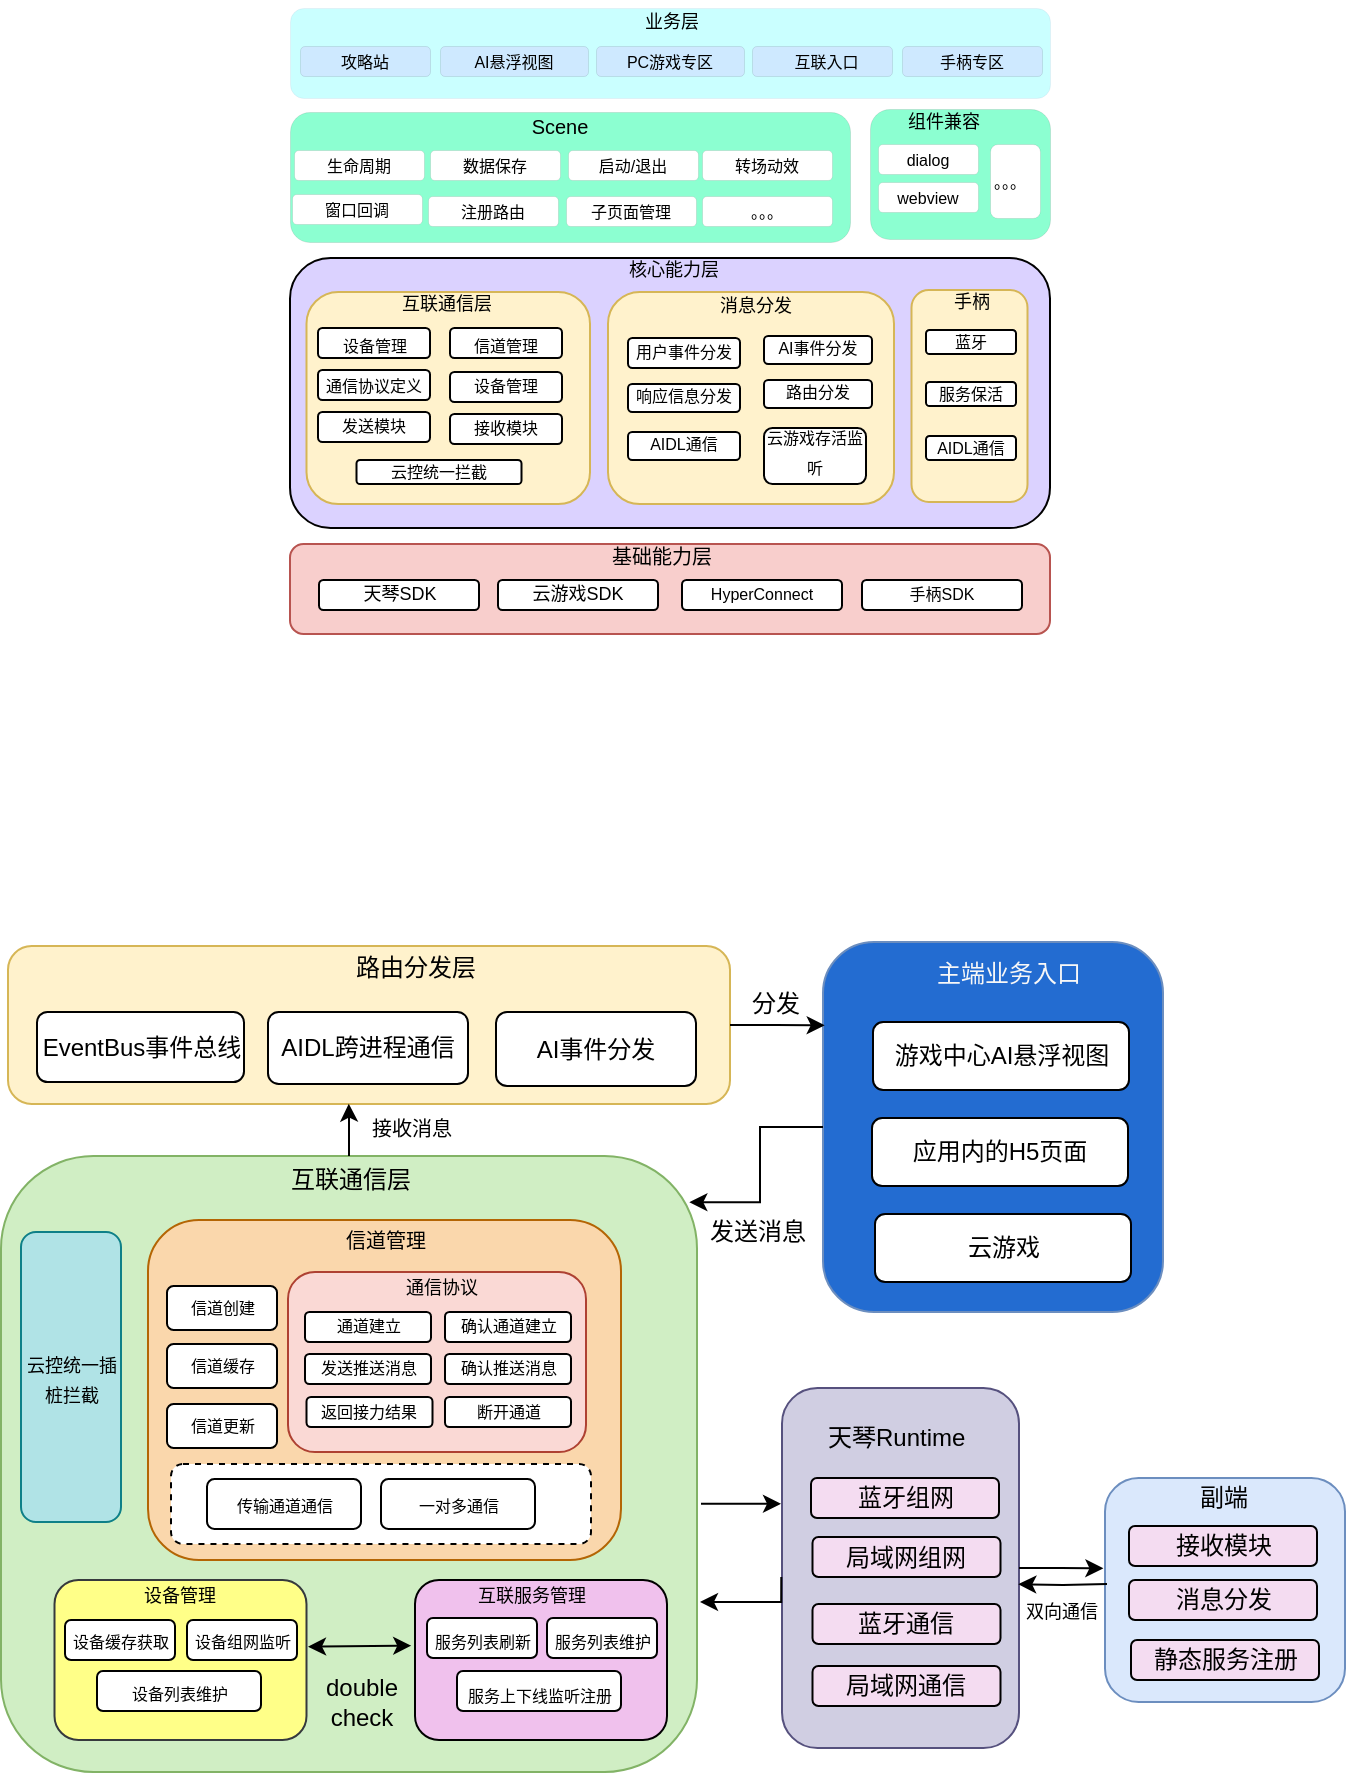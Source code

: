 <mxfile version="28.0.6">
  <diagram name="第 1 页" id="kN7tKHNVDs1Oevy6FRsP">
    <mxGraphModel dx="1697" dy="1148" grid="0" gridSize="10" guides="1" tooltips="1" connect="1" arrows="1" fold="1" page="1" pageScale="1" pageWidth="827" pageHeight="1169" math="0" shadow="0">
      <root>
        <mxCell id="0" />
        <mxCell id="1" parent="0" />
        <mxCell id="DBtoT4DobtG0vAzIx2qH-1" value="" style="rounded=1;whiteSpace=wrap;html=1;fillColor=light-dark(#caffff, #392f3f);strokeColor=#9673a6;strokeWidth=0;" parent="1" vertex="1">
          <mxGeometry x="236" y="57" width="380" height="45" as="geometry" />
        </mxCell>
        <mxCell id="DBtoT4DobtG0vAzIx2qH-2" value="&lt;font style=&quot;font-size: 9px;&quot;&gt;业务层&lt;/font&gt;" style="text;html=1;align=center;verticalAlign=middle;whiteSpace=wrap;rounded=0;" parent="1" vertex="1">
          <mxGeometry x="392" y="53" width="70" height="20" as="geometry" />
        </mxCell>
        <mxCell id="DBtoT4DobtG0vAzIx2qH-5" value="&lt;font&gt;攻略站&lt;/font&gt;" style="rounded=1;whiteSpace=wrap;html=1;fillColor=light-dark(#cee9ff, #ededed);strokeWidth=0;fontSize=8;" parent="1" vertex="1">
          <mxGeometry x="241" y="76" width="65" height="15" as="geometry" />
        </mxCell>
        <mxCell id="DBtoT4DobtG0vAzIx2qH-6" value="PC游戏专区" style="rounded=1;whiteSpace=wrap;html=1;fillColor=light-dark(#cee9ff, #ededed);strokeWidth=0;fontSize=8;" parent="1" vertex="1">
          <mxGeometry x="389" y="76" width="74" height="15" as="geometry" />
        </mxCell>
        <mxCell id="DBtoT4DobtG0vAzIx2qH-7" value="&lt;font&gt;AI悬浮视图&lt;/font&gt;" style="rounded=1;whiteSpace=wrap;html=1;fillColor=light-dark(#cee9ff, #ededed);strokeWidth=0;fontSize=8;" parent="1" vertex="1">
          <mxGeometry x="311" y="76" width="74" height="15" as="geometry" />
        </mxCell>
        <mxCell id="DBtoT4DobtG0vAzIx2qH-8" value="&amp;nbsp; 互联入口" style="rounded=1;whiteSpace=wrap;html=1;fillColor=light-dark(#cee9ff, #ededed);strokeWidth=0;fontSize=8;" parent="1" vertex="1">
          <mxGeometry x="467" y="76" width="70" height="15" as="geometry" />
        </mxCell>
        <mxCell id="DBtoT4DobtG0vAzIx2qH-9" value="手柄专区" style="rounded=1;whiteSpace=wrap;html=1;fillColor=light-dark(#cee9ff, #ededed);strokeWidth=0;fontSize=8;" parent="1" vertex="1">
          <mxGeometry x="542" y="76" width="70" height="15" as="geometry" />
        </mxCell>
        <mxCell id="DBtoT4DobtG0vAzIx2qH-10" value="" style="rounded=1;whiteSpace=wrap;html=1;fillColor=light-dark(#8cffd1, #ededed);strokeWidth=0;" parent="1" vertex="1">
          <mxGeometry x="236" y="109" width="280" height="65" as="geometry" />
        </mxCell>
        <mxCell id="DBtoT4DobtG0vAzIx2qH-11" value="Scene" style="text;html=1;align=center;verticalAlign=middle;whiteSpace=wrap;rounded=0;fontSize=10;" parent="1" vertex="1">
          <mxGeometry x="341" y="108" width="60" height="15" as="geometry" />
        </mxCell>
        <mxCell id="DBtoT4DobtG0vAzIx2qH-14" value="&lt;p&gt;&lt;font&gt;生命周期&lt;/font&gt;&lt;/p&gt;" style="rounded=1;whiteSpace=wrap;html=1;strokeWidth=0;align=center;fontSize=8;" parent="1" vertex="1">
          <mxGeometry x="238" y="128" width="65" height="15" as="geometry" />
        </mxCell>
        <mxCell id="DBtoT4DobtG0vAzIx2qH-15" value="&lt;p&gt;窗口回调&lt;/p&gt;" style="rounded=1;whiteSpace=wrap;html=1;strokeWidth=0;align=center;fontSize=8;" parent="1" vertex="1">
          <mxGeometry x="237" y="150" width="65" height="15" as="geometry" />
        </mxCell>
        <mxCell id="DBtoT4DobtG0vAzIx2qH-16" value="&lt;p&gt;数据保存&lt;/p&gt;" style="rounded=1;whiteSpace=wrap;html=1;strokeWidth=0;align=center;fontSize=8;" parent="1" vertex="1">
          <mxGeometry x="306" y="128" width="65" height="15" as="geometry" />
        </mxCell>
        <mxCell id="DBtoT4DobtG0vAzIx2qH-17" value="&lt;p&gt;注册路由&lt;/p&gt;" style="rounded=1;whiteSpace=wrap;html=1;strokeWidth=0;align=center;fontSize=8;" parent="1" vertex="1">
          <mxGeometry x="305" y="151" width="65" height="15" as="geometry" />
        </mxCell>
        <mxCell id="DBtoT4DobtG0vAzIx2qH-18" value="&lt;p&gt;子页面管理&lt;/p&gt;" style="rounded=1;whiteSpace=wrap;html=1;strokeWidth=0;align=center;fontSize=8;" parent="1" vertex="1">
          <mxGeometry x="374" y="151" width="65" height="15" as="geometry" />
        </mxCell>
        <mxCell id="DBtoT4DobtG0vAzIx2qH-19" value="&lt;p&gt;启动/退出&lt;/p&gt;" style="rounded=1;whiteSpace=wrap;html=1;strokeWidth=0;align=center;fontSize=8;" parent="1" vertex="1">
          <mxGeometry x="375" y="128" width="65" height="15" as="geometry" />
        </mxCell>
        <mxCell id="DBtoT4DobtG0vAzIx2qH-20" value="&lt;p&gt;转场动效&lt;/p&gt;" style="rounded=1;whiteSpace=wrap;html=1;strokeWidth=0;align=center;fontSize=8;" parent="1" vertex="1">
          <mxGeometry x="442" y="128" width="65" height="15" as="geometry" />
        </mxCell>
        <mxCell id="DBtoT4DobtG0vAzIx2qH-21" value="&lt;p&gt;。。。&lt;/p&gt;" style="rounded=1;whiteSpace=wrap;html=1;strokeWidth=0;align=center;fontSize=8;" parent="1" vertex="1">
          <mxGeometry x="442" y="151" width="65" height="15" as="geometry" />
        </mxCell>
        <mxCell id="DBtoT4DobtG0vAzIx2qH-22" value="" style="rounded=1;whiteSpace=wrap;html=1;fillColor=light-dark(#8cffd1, #ededed);strokeWidth=0;" parent="1" vertex="1">
          <mxGeometry x="526" y="107.5" width="90" height="65" as="geometry" />
        </mxCell>
        <mxCell id="DBtoT4DobtG0vAzIx2qH-23" value="&lt;font&gt;组件兼容&lt;/font&gt;" style="text;html=1;align=center;verticalAlign=middle;whiteSpace=wrap;rounded=0;fontSize=9;" parent="1" vertex="1">
          <mxGeometry x="533" y="106" width="60" height="15" as="geometry" />
        </mxCell>
        <mxCell id="DBtoT4DobtG0vAzIx2qH-24" value="&lt;p&gt;&lt;font&gt;dialog&lt;/font&gt;&lt;/p&gt;" style="rounded=1;whiteSpace=wrap;html=1;strokeWidth=0;align=center;fontSize=8;" parent="1" vertex="1">
          <mxGeometry x="530" y="125" width="50" height="15" as="geometry" />
        </mxCell>
        <mxCell id="DBtoT4DobtG0vAzIx2qH-25" value="&lt;p&gt;&lt;font&gt;webview&lt;/font&gt;&lt;/p&gt;" style="rounded=1;whiteSpace=wrap;html=1;strokeWidth=0;align=center;fontSize=8;" parent="1" vertex="1">
          <mxGeometry x="530" y="144" width="50" height="15" as="geometry" />
        </mxCell>
        <mxCell id="DBtoT4DobtG0vAzIx2qH-27" value="" style="rounded=1;whiteSpace=wrap;html=1;fillColor=#DBD2FF;" parent="1" vertex="1">
          <mxGeometry x="236" y="182" width="380" height="135" as="geometry" />
        </mxCell>
        <mxCell id="DBtoT4DobtG0vAzIx2qH-29" value="&lt;font style=&quot;font-size: 9px;&quot;&gt;核心能力层&lt;/font&gt;" style="text;html=1;align=center;verticalAlign=middle;whiteSpace=wrap;rounded=0;" parent="1" vertex="1">
          <mxGeometry x="398" y="181" width="60" height="12" as="geometry" />
        </mxCell>
        <mxCell id="DBtoT4DobtG0vAzIx2qH-30" value="" style="rounded=1;whiteSpace=wrap;html=1;fillColor=#fff2cc;strokeColor=#d6b656;movable=1;resizable=1;rotatable=1;deletable=1;editable=1;locked=0;connectable=1;" parent="1" vertex="1">
          <mxGeometry x="244.25" y="199" width="141.75" height="106" as="geometry" />
        </mxCell>
        <mxCell id="DBtoT4DobtG0vAzIx2qH-32" value="&lt;font style=&quot;font-size: 9px;&quot;&gt;互联通信层&lt;/font&gt;" style="text;html=1;align=center;verticalAlign=middle;whiteSpace=wrap;rounded=0;movable=1;resizable=1;rotatable=1;deletable=1;editable=1;locked=0;connectable=1;" parent="1" vertex="1">
          <mxGeometry x="285" y="198" width="59" height="12" as="geometry" />
        </mxCell>
        <mxCell id="DBtoT4DobtG0vAzIx2qH-35" value="&lt;font style=&quot;font-size: 8px; line-height: 100%;&quot;&gt;设备管理&lt;/font&gt;" style="rounded=1;html=1;movable=1;resizable=1;rotatable=1;deletable=1;editable=1;locked=0;connectable=1;spacing=0;horizontal=1;verticalAlign=bottom;" parent="1" vertex="1">
          <mxGeometry x="250" y="217" width="56" height="15" as="geometry" />
        </mxCell>
        <mxCell id="DBtoT4DobtG0vAzIx2qH-37" value="&lt;span&gt;通信协议定义&lt;/span&gt;" style="rounded=1;whiteSpace=wrap;html=1;movable=1;resizable=1;rotatable=1;deletable=1;editable=1;locked=0;connectable=1;fontSize=8;" parent="1" vertex="1">
          <mxGeometry x="250" y="238" width="56" height="15" as="geometry" />
        </mxCell>
        <mxCell id="DBtoT4DobtG0vAzIx2qH-39" value="&lt;font&gt;设备管理&lt;/font&gt;" style="rounded=1;whiteSpace=wrap;html=1;movable=1;resizable=1;rotatable=1;deletable=1;editable=1;locked=0;connectable=1;verticalAlign=bottom;fontSize=8;" parent="1" vertex="1">
          <mxGeometry x="316" y="239" width="56" height="15" as="geometry" />
        </mxCell>
        <mxCell id="DBtoT4DobtG0vAzIx2qH-40" value="&lt;font style=&quot;font-size: 8px; line-height: 100%;&quot;&gt;信道管理&lt;/font&gt;" style="rounded=1;whiteSpace=wrap;html=1;movable=1;resizable=1;rotatable=1;deletable=1;editable=1;locked=0;connectable=1;align=center;textShadow=0;spacing=0;verticalAlign=bottom;" parent="1" vertex="1">
          <mxGeometry x="316" y="217" width="56" height="15" as="geometry" />
        </mxCell>
        <mxCell id="DBtoT4DobtG0vAzIx2qH-41" value="&lt;span&gt;发送模块&lt;/span&gt;" style="rounded=1;whiteSpace=wrap;html=1;movable=1;resizable=1;rotatable=1;deletable=1;editable=1;locked=0;connectable=1;verticalAlign=bottom;fontSize=8;" parent="1" vertex="1">
          <mxGeometry x="250" y="259" width="56" height="15" as="geometry" />
        </mxCell>
        <mxCell id="DBtoT4DobtG0vAzIx2qH-42" value="&lt;span&gt;接收模块&lt;/span&gt;" style="rounded=1;whiteSpace=wrap;html=1;movable=1;resizable=1;rotatable=1;deletable=1;editable=1;locked=0;connectable=1;verticalAlign=bottom;fontSize=8;" parent="1" vertex="1">
          <mxGeometry x="316" y="260" width="56" height="15" as="geometry" />
        </mxCell>
        <mxCell id="DBtoT4DobtG0vAzIx2qH-43" value="&lt;font&gt;云控统一拦截&lt;/font&gt;" style="rounded=1;whiteSpace=wrap;html=1;movable=1;resizable=1;rotatable=1;deletable=1;editable=1;locked=0;connectable=1;fontSize=8;" parent="1" vertex="1">
          <mxGeometry x="269.25" y="283" width="82.5" height="12" as="geometry" />
        </mxCell>
        <mxCell id="DBtoT4DobtG0vAzIx2qH-44" value="" style="rounded=1;whiteSpace=wrap;html=1;fillColor=#fff2cc;strokeColor=#d6b656;" parent="1" vertex="1">
          <mxGeometry x="395" y="199" width="143" height="106" as="geometry" />
        </mxCell>
        <mxCell id="DBtoT4DobtG0vAzIx2qH-45" value="&lt;font style=&quot;font-size: 9px;&quot;&gt;消息分发&lt;/font&gt;" style="text;html=1;align=center;verticalAlign=middle;whiteSpace=wrap;rounded=0;" parent="1" vertex="1">
          <mxGeometry x="439" y="199" width="60" height="12" as="geometry" />
        </mxCell>
        <mxCell id="DBtoT4DobtG0vAzIx2qH-47" value="&lt;font style=&quot;font-size: 8px;&quot;&gt;用户事件分发&lt;/font&gt;" style="rounded=1;whiteSpace=wrap;html=1;verticalAlign=bottom;" parent="1" vertex="1">
          <mxGeometry x="405" y="222" width="56" height="15" as="geometry" />
        </mxCell>
        <mxCell id="DBtoT4DobtG0vAzIx2qH-50" value="&lt;font style=&quot;font-size: 8px;&quot;&gt;AI事件分发&lt;/font&gt;" style="rounded=1;whiteSpace=wrap;html=1;verticalAlign=bottom;" parent="1" vertex="1">
          <mxGeometry x="473" y="221" width="54" height="14" as="geometry" />
        </mxCell>
        <mxCell id="DBtoT4DobtG0vAzIx2qH-51" value="&lt;span style=&quot;font-size: 8px;&quot;&gt;响应信息分发&lt;/span&gt;" style="rounded=1;whiteSpace=wrap;html=1;verticalAlign=bottom;" parent="1" vertex="1">
          <mxGeometry x="405" y="245" width="56" height="14" as="geometry" />
        </mxCell>
        <mxCell id="DBtoT4DobtG0vAzIx2qH-52" value="&lt;span style=&quot;font-size: 8px;&quot;&gt;路由分发&lt;/span&gt;" style="rounded=1;whiteSpace=wrap;html=1;verticalAlign=bottom;" parent="1" vertex="1">
          <mxGeometry x="473" y="243" width="54" height="14" as="geometry" />
        </mxCell>
        <mxCell id="DBtoT4DobtG0vAzIx2qH-53" value="&lt;span style=&quot;font-size: 8px;&quot;&gt;AIDL通信&lt;/span&gt;" style="rounded=1;whiteSpace=wrap;html=1;verticalAlign=bottom;" parent="1" vertex="1">
          <mxGeometry x="405" y="269" width="56" height="14" as="geometry" />
        </mxCell>
        <mxCell id="DBtoT4DobtG0vAzIx2qH-55" value="&lt;span style=&quot;font-size: 8px;&quot;&gt;云游戏存活监听&lt;/span&gt;" style="rounded=1;whiteSpace=wrap;html=1;verticalAlign=bottom;" parent="1" vertex="1">
          <mxGeometry x="473" y="267" width="51" height="28" as="geometry" />
        </mxCell>
        <mxCell id="DBtoT4DobtG0vAzIx2qH-57" value="" style="rounded=1;whiteSpace=wrap;html=1;fillColor=#fff2cc;strokeColor=#d6b656;" parent="1" vertex="1">
          <mxGeometry x="546.75" y="198" width="58" height="106" as="geometry" />
        </mxCell>
        <mxCell id="DBtoT4DobtG0vAzIx2qH-59" value="&lt;font style=&quot;font-size: 9px;&quot;&gt;手柄&lt;/font&gt;" style="text;html=1;align=center;verticalAlign=middle;whiteSpace=wrap;rounded=0;" parent="1" vertex="1">
          <mxGeometry x="546.75" y="197" width="60" height="12" as="geometry" />
        </mxCell>
        <mxCell id="DBtoT4DobtG0vAzIx2qH-60" value="&lt;font&gt;蓝牙&lt;/font&gt;" style="rounded=1;whiteSpace=wrap;html=1;fontSize=8;" parent="1" vertex="1">
          <mxGeometry x="554" y="218" width="45" height="12" as="geometry" />
        </mxCell>
        <mxCell id="DBtoT4DobtG0vAzIx2qH-61" value="&lt;font&gt;服务保活&lt;/font&gt;" style="rounded=1;whiteSpace=wrap;html=1;fontSize=8;" parent="1" vertex="1">
          <mxGeometry x="554" y="244" width="45" height="12" as="geometry" />
        </mxCell>
        <mxCell id="DBtoT4DobtG0vAzIx2qH-63" value="&lt;font&gt;AIDL通信&lt;/font&gt;" style="rounded=1;whiteSpace=wrap;html=1;fontSize=8;" parent="1" vertex="1">
          <mxGeometry x="554" y="271" width="45" height="12" as="geometry" />
        </mxCell>
        <mxCell id="DBtoT4DobtG0vAzIx2qH-64" value="" style="rounded=1;whiteSpace=wrap;html=1;fillColor=#f8cecc;strokeColor=#b85450;" parent="1" vertex="1">
          <mxGeometry x="236" y="325" width="380" height="45" as="geometry" />
        </mxCell>
        <mxCell id="DBtoT4DobtG0vAzIx2qH-65" value="基础能力层" style="text;html=1;align=center;verticalAlign=middle;whiteSpace=wrap;rounded=0;fontSize=10;" parent="1" vertex="1">
          <mxGeometry x="392" y="323" width="60" height="15" as="geometry" />
        </mxCell>
        <mxCell id="DBtoT4DobtG0vAzIx2qH-66" value="&lt;font style=&quot;font-size: 9px;&quot;&gt;天琴SDK&lt;/font&gt;" style="rounded=1;whiteSpace=wrap;html=1;verticalAlign=bottom;" parent="1" vertex="1">
          <mxGeometry x="250.5" y="343" width="80" height="15" as="geometry" />
        </mxCell>
        <mxCell id="DBtoT4DobtG0vAzIx2qH-69" value="&lt;font style=&quot;font-size: 9px;&quot;&gt;云游戏SDK&lt;/font&gt;" style="rounded=1;whiteSpace=wrap;html=1;verticalAlign=bottom;" parent="1" vertex="1">
          <mxGeometry x="340" y="343" width="80" height="15" as="geometry" />
        </mxCell>
        <mxCell id="DBtoT4DobtG0vAzIx2qH-70" value="&lt;div&gt;&lt;span style=&quot;white-space: pre;&quot; class=&quot;text-only text-with-abbreviation text-with-abbreviation-bottomline&quot;&gt;&lt;font style=&quot;font-size: 8px;&quot;&gt;HyperConnect&lt;/font&gt;&lt;/span&gt;&lt;/div&gt;" style="rounded=1;whiteSpace=wrap;html=1;verticalAlign=bottom;" parent="1" vertex="1">
          <mxGeometry x="432" y="343" width="80" height="15" as="geometry" />
        </mxCell>
        <mxCell id="DBtoT4DobtG0vAzIx2qH-71" value="&lt;font style=&quot;font-size: 8px;&quot;&gt;手柄SDK&lt;/font&gt;" style="rounded=1;whiteSpace=wrap;html=1;verticalAlign=bottom;" parent="1" vertex="1">
          <mxGeometry x="522" y="343" width="80" height="15" as="geometry" />
        </mxCell>
        <mxCell id="vdp2C6fuv1CVEakb1fyZ-1" value="&lt;p&gt;。。。&lt;/p&gt;" style="rounded=1;whiteSpace=wrap;html=1;strokeWidth=0;align=left;fontSize=8;" vertex="1" parent="1">
          <mxGeometry x="586" y="125" width="25" height="37" as="geometry" />
        </mxCell>
        <mxCell id="vdp2C6fuv1CVEakb1fyZ-7" value="" style="rounded=1;whiteSpace=wrap;html=1;fillColor=light-dark(#d0eec4, #ededed);strokeColor=#82b366;" vertex="1" parent="1">
          <mxGeometry x="91.5" y="631" width="348" height="308" as="geometry" />
        </mxCell>
        <mxCell id="vdp2C6fuv1CVEakb1fyZ-15" value="&lt;font style=&quot;font-size: 9px;&quot;&gt;云控统一插桩拦截&lt;/font&gt;" style="rounded=1;whiteSpace=wrap;html=1;fillColor=#b0e3e6;strokeColor=#0e8088;" vertex="1" parent="1">
          <mxGeometry x="101.5" y="669" width="50" height="145" as="geometry" />
        </mxCell>
        <mxCell id="vdp2C6fuv1CVEakb1fyZ-16" value="" style="rounded=1;whiteSpace=wrap;html=1;fillColor=#fad7ac;strokeColor=#b46504;" vertex="1" parent="1">
          <mxGeometry x="165" y="663" width="236.5" height="170" as="geometry" />
        </mxCell>
        <mxCell id="vdp2C6fuv1CVEakb1fyZ-17" value="信道管理" style="text;html=1;align=center;verticalAlign=middle;whiteSpace=wrap;rounded=0;fontSize=10;" vertex="1" parent="1">
          <mxGeometry x="253.5" y="658" width="60" height="30" as="geometry" />
        </mxCell>
        <mxCell id="vdp2C6fuv1CVEakb1fyZ-18" value="&lt;font&gt;信道创建&lt;/font&gt;" style="rounded=1;whiteSpace=wrap;html=1;verticalAlign=top;fontSize=8;" vertex="1" parent="1">
          <mxGeometry x="174.5" y="696" width="55" height="22" as="geometry" />
        </mxCell>
        <mxCell id="vdp2C6fuv1CVEakb1fyZ-19" value="&lt;font&gt;信道缓存&lt;/font&gt;" style="rounded=1;whiteSpace=wrap;html=1;verticalAlign=top;fontSize=8;" vertex="1" parent="1">
          <mxGeometry x="174.5" y="725" width="55" height="22" as="geometry" />
        </mxCell>
        <mxCell id="vdp2C6fuv1CVEakb1fyZ-20" value="&lt;font&gt;信道更新&lt;/font&gt;" style="rounded=1;whiteSpace=wrap;html=1;verticalAlign=top;fontSize=8;" vertex="1" parent="1">
          <mxGeometry x="174.5" y="755" width="55" height="22" as="geometry" />
        </mxCell>
        <mxCell id="vdp2C6fuv1CVEakb1fyZ-21" value="" style="rounded=1;whiteSpace=wrap;html=1;fillColor=#fad9d5;strokeColor=#ae4132;" vertex="1" parent="1">
          <mxGeometry x="235" y="689" width="149" height="90" as="geometry" />
        </mxCell>
        <mxCell id="vdp2C6fuv1CVEakb1fyZ-23" value="&lt;font style=&quot;font-size: 8px;&quot;&gt;通道建立&lt;/font&gt;" style="rounded=1;whiteSpace=wrap;html=1;verticalAlign=bottom;" vertex="1" parent="1">
          <mxGeometry x="243.5" y="709" width="63" height="15" as="geometry" />
        </mxCell>
        <mxCell id="vdp2C6fuv1CVEakb1fyZ-27" value="" style="whiteSpace=wrap;html=1;rounded=1;fillColor=#d0cee2;strokeColor=#56517e;" vertex="1" parent="1">
          <mxGeometry x="482" y="747" width="118.5" height="180" as="geometry" />
        </mxCell>
        <mxCell id="vdp2C6fuv1CVEakb1fyZ-29" value="天琴Runtime&amp;nbsp;" style="text;html=1;align=center;verticalAlign=middle;whiteSpace=wrap;rounded=0;" vertex="1" parent="1">
          <mxGeometry x="501.25" y="757" width="80" height="30" as="geometry" />
        </mxCell>
        <mxCell id="vdp2C6fuv1CVEakb1fyZ-30" value="" style="rounded=1;whiteSpace=wrap;html=1;fillColor=#dae8fc;strokeColor=#6c8ebf;" vertex="1" parent="1">
          <mxGeometry x="643.5" y="792" width="120" height="112" as="geometry" />
        </mxCell>
        <mxCell id="vdp2C6fuv1CVEakb1fyZ-31" value="副端" style="text;html=1;align=center;verticalAlign=middle;whiteSpace=wrap;rounded=0;" vertex="1" parent="1">
          <mxGeometry x="672.5" y="787" width="60" height="30" as="geometry" />
        </mxCell>
        <mxCell id="vdp2C6fuv1CVEakb1fyZ-33" value="蓝牙组网" style="rounded=1;whiteSpace=wrap;html=1;fillColor=light-dark(#f4dcf1, #ededed);" vertex="1" parent="1">
          <mxGeometry x="496.5" y="792" width="94" height="20" as="geometry" />
        </mxCell>
        <mxCell id="vdp2C6fuv1CVEakb1fyZ-35" value="局域网组网" style="rounded=1;whiteSpace=wrap;html=1;fillColor=light-dark(#f4dcf1, #ededed);" vertex="1" parent="1">
          <mxGeometry x="497.25" y="821.5" width="94" height="20" as="geometry" />
        </mxCell>
        <mxCell id="vdp2C6fuv1CVEakb1fyZ-36" value="蓝牙通信" style="rounded=1;whiteSpace=wrap;html=1;fillColor=light-dark(#f4dcf1, #ededed);" vertex="1" parent="1">
          <mxGeometry x="497.25" y="855" width="94" height="20" as="geometry" />
        </mxCell>
        <mxCell id="vdp2C6fuv1CVEakb1fyZ-37" value="局域网通信" style="rounded=1;whiteSpace=wrap;html=1;fillColor=light-dark(#f4dcf1, #ededed);" vertex="1" parent="1">
          <mxGeometry x="497.25" y="886" width="94" height="20" as="geometry" />
        </mxCell>
        <mxCell id="vdp2C6fuv1CVEakb1fyZ-39" value="&lt;font style=&quot;font-size: 9px;&quot;&gt;通信协议&lt;/font&gt;" style="text;html=1;align=center;verticalAlign=middle;whiteSpace=wrap;rounded=0;" vertex="1" parent="1">
          <mxGeometry x="281.5" y="688" width="60" height="15" as="geometry" />
        </mxCell>
        <mxCell id="vdp2C6fuv1CVEakb1fyZ-40" value="&lt;font style=&quot;font-size: 8px;&quot;&gt;确认通道建立&lt;/font&gt;" style="rounded=1;whiteSpace=wrap;html=1;verticalAlign=bottom;" vertex="1" parent="1">
          <mxGeometry x="313.5" y="709" width="63" height="15" as="geometry" />
        </mxCell>
        <mxCell id="vdp2C6fuv1CVEakb1fyZ-41" value="&lt;font style=&quot;font-size: 8px;&quot;&gt;发送推送消息&lt;/font&gt;" style="rounded=1;whiteSpace=wrap;html=1;verticalAlign=bottom;" vertex="1" parent="1">
          <mxGeometry x="243.5" y="730" width="63" height="15" as="geometry" />
        </mxCell>
        <mxCell id="vdp2C6fuv1CVEakb1fyZ-42" value="&lt;font style=&quot;font-size: 8px;&quot;&gt;确认推送消息&lt;/font&gt;" style="rounded=1;whiteSpace=wrap;html=1;verticalAlign=bottom;" vertex="1" parent="1">
          <mxGeometry x="313.5" y="730" width="63" height="15" as="geometry" />
        </mxCell>
        <mxCell id="vdp2C6fuv1CVEakb1fyZ-43" value="&lt;font style=&quot;font-size: 8px;&quot;&gt;返回接力结果&lt;/font&gt;" style="rounded=1;whiteSpace=wrap;html=1;verticalAlign=bottom;" vertex="1" parent="1">
          <mxGeometry x="244.25" y="751.5" width="63" height="15" as="geometry" />
        </mxCell>
        <mxCell id="vdp2C6fuv1CVEakb1fyZ-44" value="&lt;font style=&quot;font-size: 8px;&quot;&gt;断开通道&lt;/font&gt;" style="rounded=1;whiteSpace=wrap;html=1;verticalAlign=bottom;" vertex="1" parent="1">
          <mxGeometry x="313.5" y="751.5" width="63" height="15" as="geometry" />
        </mxCell>
        <mxCell id="vdp2C6fuv1CVEakb1fyZ-45" value="" style="rounded=1;whiteSpace=wrap;html=1;dashed=1;strokeWidth=1;" vertex="1" parent="1">
          <mxGeometry x="176.5" y="785" width="210" height="40" as="geometry" />
        </mxCell>
        <mxCell id="vdp2C6fuv1CVEakb1fyZ-46" value="&lt;font style=&quot;font-size: 8px;&quot;&gt;传输通道通信&lt;/font&gt;" style="rounded=1;whiteSpace=wrap;html=1;" vertex="1" parent="1">
          <mxGeometry x="194.5" y="792.5" width="77" height="25" as="geometry" />
        </mxCell>
        <mxCell id="vdp2C6fuv1CVEakb1fyZ-47" value="&lt;span style=&quot;font-size: 8px;&quot;&gt;一对多通信&lt;/span&gt;" style="rounded=1;whiteSpace=wrap;html=1;" vertex="1" parent="1">
          <mxGeometry x="281.5" y="792.5" width="77" height="25" as="geometry" />
        </mxCell>
        <mxCell id="vdp2C6fuv1CVEakb1fyZ-57" value="" style="rounded=1;whiteSpace=wrap;html=1;fillColor=#ffff88;strokeColor=#36393d;" vertex="1" parent="1">
          <mxGeometry x="118.25" y="843" width="126" height="80" as="geometry" />
        </mxCell>
        <mxCell id="vdp2C6fuv1CVEakb1fyZ-58" value="" style="rounded=1;whiteSpace=wrap;html=1;fillColor=light-dark(#f0c1ed, #ededed);" vertex="1" parent="1">
          <mxGeometry x="298.5" y="843" width="126" height="80" as="geometry" />
        </mxCell>
        <mxCell id="vdp2C6fuv1CVEakb1fyZ-59" value="" style="endArrow=classic;startArrow=classic;html=1;rounded=0;exitX=1.006;exitY=0.378;exitDx=0;exitDy=0;exitPerimeter=0;entryX=-0.015;entryY=0.371;entryDx=0;entryDy=0;entryPerimeter=0;" edge="1" parent="1">
          <mxGeometry width="50" height="50" relative="1" as="geometry">
            <mxPoint x="245.006" y="876.35" as="sourcePoint" />
            <mxPoint x="296.61" y="875.825" as="targetPoint" />
          </mxGeometry>
        </mxCell>
        <mxCell id="vdp2C6fuv1CVEakb1fyZ-60" value="double&lt;br&gt;check" style="text;html=1;align=center;verticalAlign=middle;whiteSpace=wrap;rounded=0;" vertex="1" parent="1">
          <mxGeometry x="241.5" y="889" width="60" height="30" as="geometry" />
        </mxCell>
        <mxCell id="vdp2C6fuv1CVEakb1fyZ-61" value="&lt;font style=&quot;font-size: 8px;&quot;&gt;设备缓存获取&lt;/font&gt;" style="rounded=1;whiteSpace=wrap;html=1;verticalAlign=middle;align=center;" vertex="1" parent="1">
          <mxGeometry x="123.5" y="863" width="55" height="20" as="geometry" />
        </mxCell>
        <mxCell id="vdp2C6fuv1CVEakb1fyZ-63" value="&lt;font style=&quot;font-size: 8px;&quot;&gt;设备组网监听&lt;/font&gt;" style="rounded=1;whiteSpace=wrap;html=1;verticalAlign=middle;align=center;" vertex="1" parent="1">
          <mxGeometry x="184.5" y="863" width="55" height="20" as="geometry" />
        </mxCell>
        <mxCell id="vdp2C6fuv1CVEakb1fyZ-64" value="&lt;span style=&quot;font-size: 8px;&quot;&gt;设备列表维护&lt;/span&gt;" style="rounded=1;whiteSpace=wrap;html=1;verticalAlign=middle;align=center;" vertex="1" parent="1">
          <mxGeometry x="139.5" y="888.5" width="82" height="20" as="geometry" />
        </mxCell>
        <mxCell id="vdp2C6fuv1CVEakb1fyZ-65" value="&lt;span style=&quot;font-size: 8px;&quot;&gt;服务列表刷新&lt;/span&gt;" style="rounded=1;whiteSpace=wrap;html=1;verticalAlign=bottom;align=center;" vertex="1" parent="1">
          <mxGeometry x="304.5" y="862" width="55" height="20" as="geometry" />
        </mxCell>
        <mxCell id="vdp2C6fuv1CVEakb1fyZ-66" value="&lt;span style=&quot;font-size: 8px;&quot;&gt;服务列表维护&lt;/span&gt;" style="rounded=1;whiteSpace=wrap;html=1;verticalAlign=bottom;align=center;" vertex="1" parent="1">
          <mxGeometry x="364.5" y="862" width="55" height="20" as="geometry" />
        </mxCell>
        <mxCell id="vdp2C6fuv1CVEakb1fyZ-67" value="&lt;span style=&quot;font-size: 8px;&quot;&gt;服务上下线监听注册&lt;/span&gt;" style="rounded=1;whiteSpace=wrap;html=1;verticalAlign=bottom;align=center;" vertex="1" parent="1">
          <mxGeometry x="319.5" y="888.5" width="82" height="20" as="geometry" />
        </mxCell>
        <mxCell id="vdp2C6fuv1CVEakb1fyZ-68" value="&lt;font style=&quot;font-size: 9px;&quot;&gt;设备管理&lt;/font&gt;" style="text;html=1;align=center;verticalAlign=middle;whiteSpace=wrap;rounded=0;" vertex="1" parent="1">
          <mxGeometry x="150.5" y="842" width="60" height="15" as="geometry" />
        </mxCell>
        <mxCell id="vdp2C6fuv1CVEakb1fyZ-69" value="&lt;font style=&quot;font-size: 9px;&quot;&gt;互联服务管理&lt;/font&gt;" style="text;html=1;align=center;verticalAlign=middle;whiteSpace=wrap;rounded=0;" vertex="1" parent="1">
          <mxGeometry x="326.5" y="842" width="60" height="15" as="geometry" />
        </mxCell>
        <mxCell id="vdp2C6fuv1CVEakb1fyZ-70" value="" style="edgeStyle=orthogonalEdgeStyle;rounded=0;orthogonalLoop=1;jettySize=auto;html=1;" edge="1" parent="1">
          <mxGeometry relative="1" as="geometry">
            <mxPoint x="441.5" y="804.89" as="sourcePoint" />
            <mxPoint x="481.5" y="804.89" as="targetPoint" />
            <Array as="points">
              <mxPoint x="458.5" y="804.89" />
              <mxPoint x="458.5" y="804.89" />
            </Array>
          </mxGeometry>
        </mxCell>
        <mxCell id="vdp2C6fuv1CVEakb1fyZ-71" value="" style="edgeStyle=orthogonalEdgeStyle;rounded=0;orthogonalLoop=1;jettySize=auto;html=1;exitX=-0.003;exitY=0.525;exitDx=0;exitDy=0;exitPerimeter=0;" edge="1" parent="1" source="vdp2C6fuv1CVEakb1fyZ-27">
          <mxGeometry relative="1" as="geometry">
            <mxPoint x="484.5" y="809" as="sourcePoint" />
            <mxPoint x="441" y="854" as="targetPoint" />
            <Array as="points">
              <mxPoint x="461" y="854" />
              <mxPoint x="441" y="854" />
            </Array>
          </mxGeometry>
        </mxCell>
        <mxCell id="vdp2C6fuv1CVEakb1fyZ-74" value="接收模块" style="rounded=1;whiteSpace=wrap;html=1;fillColor=light-dark(#f4dcf1, #ededed);" vertex="1" parent="1">
          <mxGeometry x="655.5" y="816" width="94" height="20" as="geometry" />
        </mxCell>
        <mxCell id="vdp2C6fuv1CVEakb1fyZ-75" value="消息分发" style="rounded=1;whiteSpace=wrap;html=1;fillColor=light-dark(#f4dcf1, #ededed);" vertex="1" parent="1">
          <mxGeometry x="655.5" y="843" width="94" height="20" as="geometry" />
        </mxCell>
        <mxCell id="vdp2C6fuv1CVEakb1fyZ-76" value="静态服务注册" style="rounded=1;whiteSpace=wrap;html=1;fillColor=light-dark(#f4dcf1, #ededed);" vertex="1" parent="1">
          <mxGeometry x="656.5" y="873" width="94" height="20" as="geometry" />
        </mxCell>
        <mxCell id="vdp2C6fuv1CVEakb1fyZ-79" value="互联通信层" style="text;html=1;align=center;verticalAlign=middle;whiteSpace=wrap;rounded=0;" vertex="1" parent="1">
          <mxGeometry x="228" y="628" width="76.5" height="30" as="geometry" />
        </mxCell>
        <mxCell id="vdp2C6fuv1CVEakb1fyZ-82" style="edgeStyle=orthogonalEdgeStyle;rounded=0;orthogonalLoop=1;jettySize=auto;html=1;entryX=-0.015;entryY=0.43;entryDx=0;entryDy=0;entryPerimeter=0;" edge="1" parent="1" source="vdp2C6fuv1CVEakb1fyZ-27">
          <mxGeometry relative="1" as="geometry">
            <mxPoint x="642.7" y="837.16" as="targetPoint" />
          </mxGeometry>
        </mxCell>
        <mxCell id="vdp2C6fuv1CVEakb1fyZ-83" style="edgeStyle=orthogonalEdgeStyle;rounded=0;orthogonalLoop=1;jettySize=auto;html=1;entryX=0.997;entryY=0.545;entryDx=0;entryDy=0;entryPerimeter=0;" edge="1" parent="1" target="vdp2C6fuv1CVEakb1fyZ-27">
          <mxGeometry relative="1" as="geometry">
            <mxPoint x="644.5" y="845" as="sourcePoint" />
          </mxGeometry>
        </mxCell>
        <mxCell id="vdp2C6fuv1CVEakb1fyZ-84" value="双向通信" style="text;html=1;align=center;verticalAlign=middle;whiteSpace=wrap;rounded=0;fontSize=9;" vertex="1" parent="1">
          <mxGeometry x="598.5" y="848" width="46" height="22" as="geometry" />
        </mxCell>
        <mxCell id="vdp2C6fuv1CVEakb1fyZ-87" value="" style="rounded=1;whiteSpace=wrap;html=1;fillColor=#fff2cc;strokeColor=#d6b656;" vertex="1" parent="1">
          <mxGeometry x="95" y="526" width="361" height="79" as="geometry" />
        </mxCell>
        <mxCell id="vdp2C6fuv1CVEakb1fyZ-89" value="接收消息" style="text;html=1;align=center;verticalAlign=middle;whiteSpace=wrap;rounded=0;fontSize=10;" vertex="1" parent="1">
          <mxGeometry x="266.5" y="602" width="60" height="30" as="geometry" />
        </mxCell>
        <mxCell id="vdp2C6fuv1CVEakb1fyZ-90" value="路由分发层" style="text;html=1;align=center;verticalAlign=middle;whiteSpace=wrap;rounded=0;" vertex="1" parent="1">
          <mxGeometry x="256" y="522" width="86" height="30" as="geometry" />
        </mxCell>
        <mxCell id="vdp2C6fuv1CVEakb1fyZ-91" value="EventBus事件总线" style="rounded=1;whiteSpace=wrap;html=1;" vertex="1" parent="1">
          <mxGeometry x="109.5" y="559" width="103.5" height="35" as="geometry" />
        </mxCell>
        <mxCell id="vdp2C6fuv1CVEakb1fyZ-92" value="AIDL跨进程通信" style="rounded=1;whiteSpace=wrap;html=1;" vertex="1" parent="1">
          <mxGeometry x="225" y="559" width="100" height="36" as="geometry" />
        </mxCell>
        <mxCell id="vdp2C6fuv1CVEakb1fyZ-93" value="AI事件分发" style="rounded=1;whiteSpace=wrap;html=1;" vertex="1" parent="1">
          <mxGeometry x="339" y="559" width="100" height="37" as="geometry" />
        </mxCell>
        <mxCell id="vdp2C6fuv1CVEakb1fyZ-94" value="" style="whiteSpace=wrap;html=1;fillColor=light-dark(#236cd1, #1d293b);strokeColor=#6c8ebf;rounded=1;" vertex="1" parent="1">
          <mxGeometry x="502.5" y="524" width="170" height="185" as="geometry" />
        </mxCell>
        <mxCell id="vdp2C6fuv1CVEakb1fyZ-97" value="游戏中心AI悬浮视图" style="rounded=1;whiteSpace=wrap;html=1;" vertex="1" parent="1">
          <mxGeometry x="527.5" y="564" width="128" height="34" as="geometry" />
        </mxCell>
        <mxCell id="vdp2C6fuv1CVEakb1fyZ-98" value="主端业务入口" style="text;html=1;align=center;verticalAlign=middle;whiteSpace=wrap;rounded=0;fontColor=light-dark(#f7f7f7, #ededed);" vertex="1" parent="1">
          <mxGeometry x="556" y="525" width="79" height="30" as="geometry" />
        </mxCell>
        <mxCell id="vdp2C6fuv1CVEakb1fyZ-99" value="应用内的H5页面" style="rounded=1;whiteSpace=wrap;html=1;" vertex="1" parent="1">
          <mxGeometry x="527" y="612" width="128" height="34" as="geometry" />
        </mxCell>
        <mxCell id="vdp2C6fuv1CVEakb1fyZ-100" value="云游戏" style="rounded=1;whiteSpace=wrap;html=1;" vertex="1" parent="1">
          <mxGeometry x="528.5" y="660" width="128" height="34" as="geometry" />
        </mxCell>
        <mxCell id="vdp2C6fuv1CVEakb1fyZ-101" style="edgeStyle=orthogonalEdgeStyle;rounded=0;orthogonalLoop=1;jettySize=auto;html=1;entryX=0.472;entryY=0.998;entryDx=0;entryDy=0;entryPerimeter=0;" edge="1" parent="1" source="vdp2C6fuv1CVEakb1fyZ-7" target="vdp2C6fuv1CVEakb1fyZ-87">
          <mxGeometry relative="1" as="geometry" />
        </mxCell>
        <mxCell id="vdp2C6fuv1CVEakb1fyZ-102" style="edgeStyle=orthogonalEdgeStyle;rounded=0;orthogonalLoop=1;jettySize=auto;html=1;entryX=0.005;entryY=0.225;entryDx=0;entryDy=0;entryPerimeter=0;" edge="1" parent="1" source="vdp2C6fuv1CVEakb1fyZ-87" target="vdp2C6fuv1CVEakb1fyZ-94">
          <mxGeometry relative="1" as="geometry" />
        </mxCell>
        <mxCell id="vdp2C6fuv1CVEakb1fyZ-103" style="edgeStyle=orthogonalEdgeStyle;rounded=0;orthogonalLoop=1;jettySize=auto;html=1;entryX=0.989;entryY=0.075;entryDx=0;entryDy=0;entryPerimeter=0;" edge="1" parent="1" source="vdp2C6fuv1CVEakb1fyZ-94" target="vdp2C6fuv1CVEakb1fyZ-7">
          <mxGeometry relative="1" as="geometry" />
        </mxCell>
        <mxCell id="vdp2C6fuv1CVEakb1fyZ-104" value="发送消息" style="text;html=1;align=center;verticalAlign=middle;whiteSpace=wrap;rounded=0;" vertex="1" parent="1">
          <mxGeometry x="442.5" y="666" width="54" height="6" as="geometry" />
        </mxCell>
        <mxCell id="vdp2C6fuv1CVEakb1fyZ-105" value="分发" style="text;html=1;align=center;verticalAlign=middle;whiteSpace=wrap;rounded=0;" vertex="1" parent="1">
          <mxGeometry x="456" y="546" width="45.5" height="18" as="geometry" />
        </mxCell>
      </root>
    </mxGraphModel>
  </diagram>
</mxfile>
